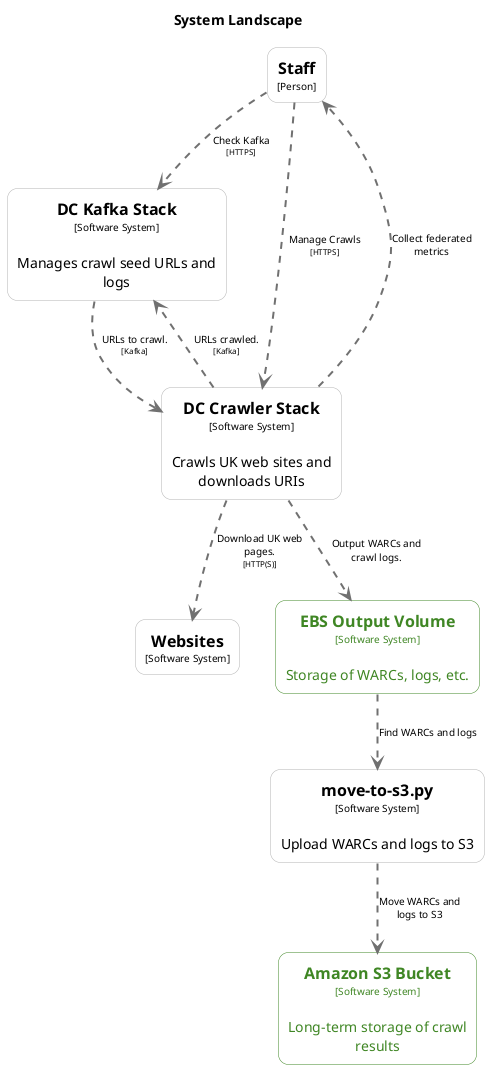 @startuml
title System Landscape

skinparam {
  shadowing false
  arrowFontSize 10
  defaultTextAlignment center
  wrapWidth 200
  maxMessageSize 100
  PackageBorderColor<<group>> #cccccc
  PackageFontColor<<group>> #cccccc
}
hide stereotype
top to bottom direction

skinparam rectangle<<32>> {
  BackgroundColor #ffffff
  FontColor #3f8624
  BorderColor #3f8624
  roundCorner 20
}
skinparam rectangle<<9>> {
  BackgroundColor #ffffff
  FontColor #000000
  BorderColor #b2b2b2
  roundCorner 20
}
skinparam rectangle<<3>> {
  BackgroundColor #ffffff
  FontColor #000000
  BorderColor #b2b2b2
  roundCorner 20
}
skinparam rectangle<<28>> {
  BackgroundColor #ffffff
  FontColor #3f8624
  BorderColor #3f8624
  roundCorner 20
}
skinparam rectangle<<1>> {
  BackgroundColor #ffffff
  FontColor #000000
  BorderColor #b2b2b2
  roundCorner 20
}
skinparam rectangle<<2>> {
  BackgroundColor #ffffff
  FontColor #000000
  BorderColor #b2b2b2
  roundCorner 20
}
skinparam rectangle<<31>> {
  BackgroundColor #ffffff
  FontColor #000000
  BorderColor #b2b2b2
  roundCorner 20
}

rectangle "==Staff\n<size:10>[Person]</size>" <<1>> as 1
rectangle "==Websites\n<size:10>[Software System]</size>" <<2>> as 2
rectangle "==EBS Output Volume\n<size:10>[Software System]</size>\n\nStorage of WARCs, logs, etc." <<28>> as 28
rectangle "==DC Kafka Stack\n<size:10>[Software System]</size>\n\nManages crawl seed URLs and logs" <<3>> as 3
rectangle "==move-to-s3.py\n<size:10>[Software System]</size>\n\nUpload WARCs and logs to S3" <<31>> as 31
rectangle "==Amazon S3 Bucket\n<size:10>[Software System]</size>\n\nLong-term storage of crawl results" <<32>> as 32
rectangle "==DC Crawler Stack\n<size:10>[Software System]</size>\n\nCrawls UK web sites and downloads URIs" <<9>> as 9

9 .[#707070,thickness=2].> 2 : "Download UK web pages.\n<size:8>[HTTP(S)]</size>"
9 .[#707070,thickness=2].> 3 : "URLs crawled.\n<size:8>[Kafka]</size>"
3 .[#707070,thickness=2].> 9 : "URLs to crawl.\n<size:8>[Kafka]</size>"
9 .[#707070,thickness=2].> 1 : "Collect federated metrics"
9 .[#707070,thickness=2].> 28 : "Output WARCs and crawl logs."
28 .[#707070,thickness=2].> 31 : "Find WARCs and logs"
31 .[#707070,thickness=2].> 32 : "Move WARCs and logs to S3"
1 .[#707070,thickness=2].> 9 : "Manage Crawls\n<size:8>[HTTPS]</size>"
1 .[#707070,thickness=2].> 3 : "Check Kafka\n<size:8>[HTTPS]</size>"
@enduml